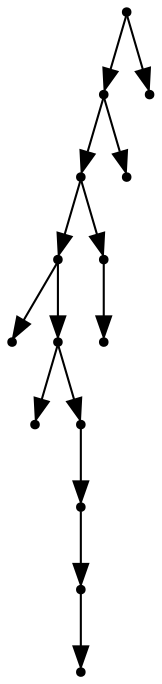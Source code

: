 digraph {
  14 [shape=point];
  12 [shape=point];
  10 [shape=point];
  7 [shape=point];
  0 [shape=point];
  6 [shape=point];
  1 [shape=point];
  5 [shape=point];
  4 [shape=point];
  3 [shape=point];
  2 [shape=point];
  9 [shape=point];
  8 [shape=point];
  11 [shape=point];
  13 [shape=point];
14 -> 12;
12 -> 10;
10 -> 7;
7 -> 0;
7 -> 6;
6 -> 1;
6 -> 5;
5 -> 4;
4 -> 3;
3 -> 2;
10 -> 9;
9 -> 8;
12 -> 11;
14 -> 13;
}
